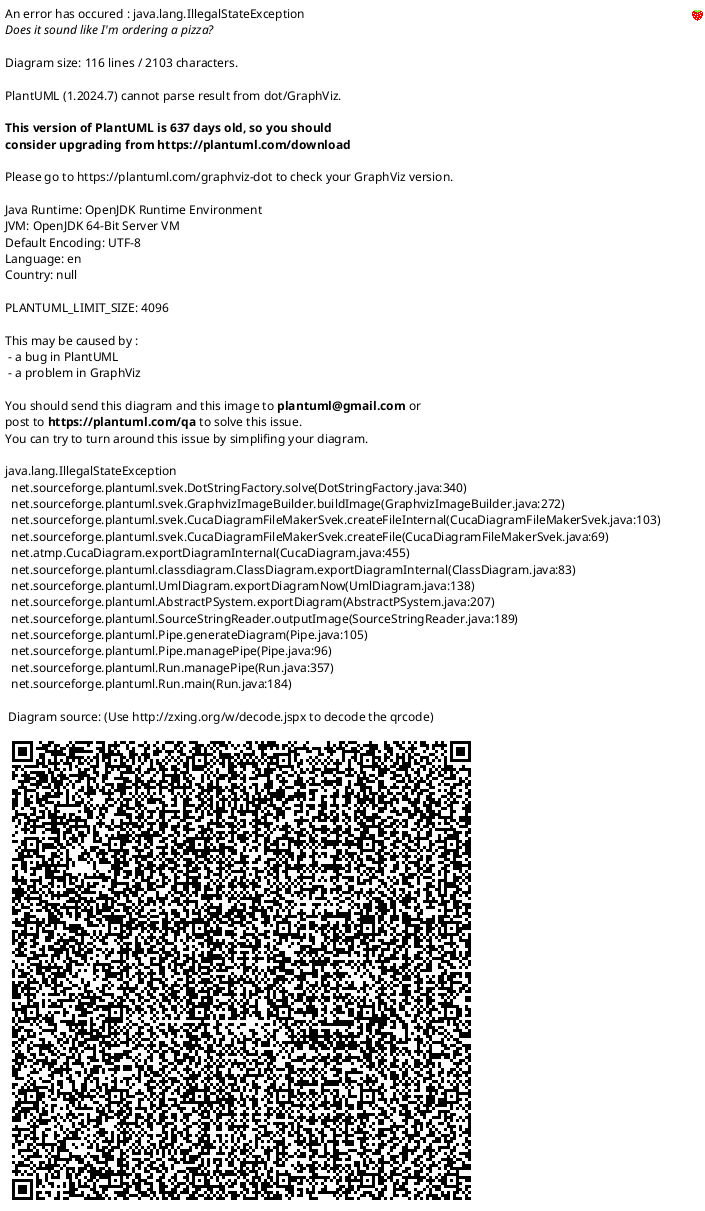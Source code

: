 
@startuml

' --------------------
' | configuration
' --------------------
hide circle
skinparam linetype ortho
left to right direction
' skinparam nodesep 100
' skinparam ranksep 100

' --------------------
' | entities
' --------------------
package "User Repo" as user_repo {
    entity users {
        id: int <<PK>>
        --
        username: string
        display_name: string
        spotify_token: string
        spotify_email: string
        hashed_password: string
        is_admin: bool
    }
}

package "Session Repo" as session_repo {
    entity sessions {
        id: int <<PK>>
        --
        name: string
        created_by: int
        created_at: int
        max_submissions: int
        start_at: int
        submission_phase_duration: int
        submissions_closed_at: int
        vote_phase_duration: int
    }

    entity players {
        session_id: int <<FK>>
        player_id: int <<FK>>
        --
        playlist_id: string <<FK>>
        is_submissions_finalized: bool
    }
    note right
        TODO:
        Update is_submissions_finalized 
        to be a unix timestamp submissions_finalized_at
    end note

    entity candidates {
        id: int <<PK>>
        --
        nominator_id: int <<FK>>
        session_id: int <<FK>>
        track_id: string
    }

    entity votes {
        session_id: int <<FK>>
        voter_id: int <<FK>>
        candidate_id: int <<FK>>
        --
    }

    
}

package "Music Repo" as music_repo {
    entity artists {
        id: string <<PK>>
        --
        name: string
        url: string
    }

    entity albums {
        id: string <<PK>>
        --
        name: string
        url: string
    }

    entity playlists {
        id: string <<PK>>
        --
        name: string
        url: string
    }

    entity tracks {
        id: string <<PK>>
        --
        name: string
        artists: string
        album: string
        explicit: bool
        url: string
    }

}

' --------------------
' | relationships
' --------------------
players }|--|| sessions
players }o--|| users
players ||--o| playlists

candidates }o--|| players
candidates }o--|| sessions
candidates }o--|| tracks

votes }o--|| players
votes }o--|| candidates
votes }o--|| sessions

tracks }|--|{ artists
tracks }|--|| albums
tracks }o--o{ playlists


@enduml
